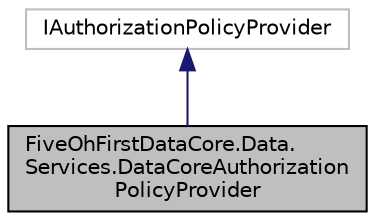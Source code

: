 digraph "FiveOhFirstDataCore.Data.Services.DataCoreAuthorizationPolicyProvider"
{
 // LATEX_PDF_SIZE
  edge [fontname="Helvetica",fontsize="10",labelfontname="Helvetica",labelfontsize="10"];
  node [fontname="Helvetica",fontsize="10",shape=record];
  Node1 [label="FiveOhFirstDataCore.Data.\lServices.DataCoreAuthorization\lPolicyProvider",height=0.2,width=0.4,color="black", fillcolor="grey75", style="filled", fontcolor="black",tooltip=" "];
  Node2 -> Node1 [dir="back",color="midnightblue",fontsize="10",style="solid",fontname="Helvetica"];
  Node2 [label="IAuthorizationPolicyProvider",height=0.2,width=0.4,color="grey75", fillcolor="white", style="filled",tooltip=" "];
}
